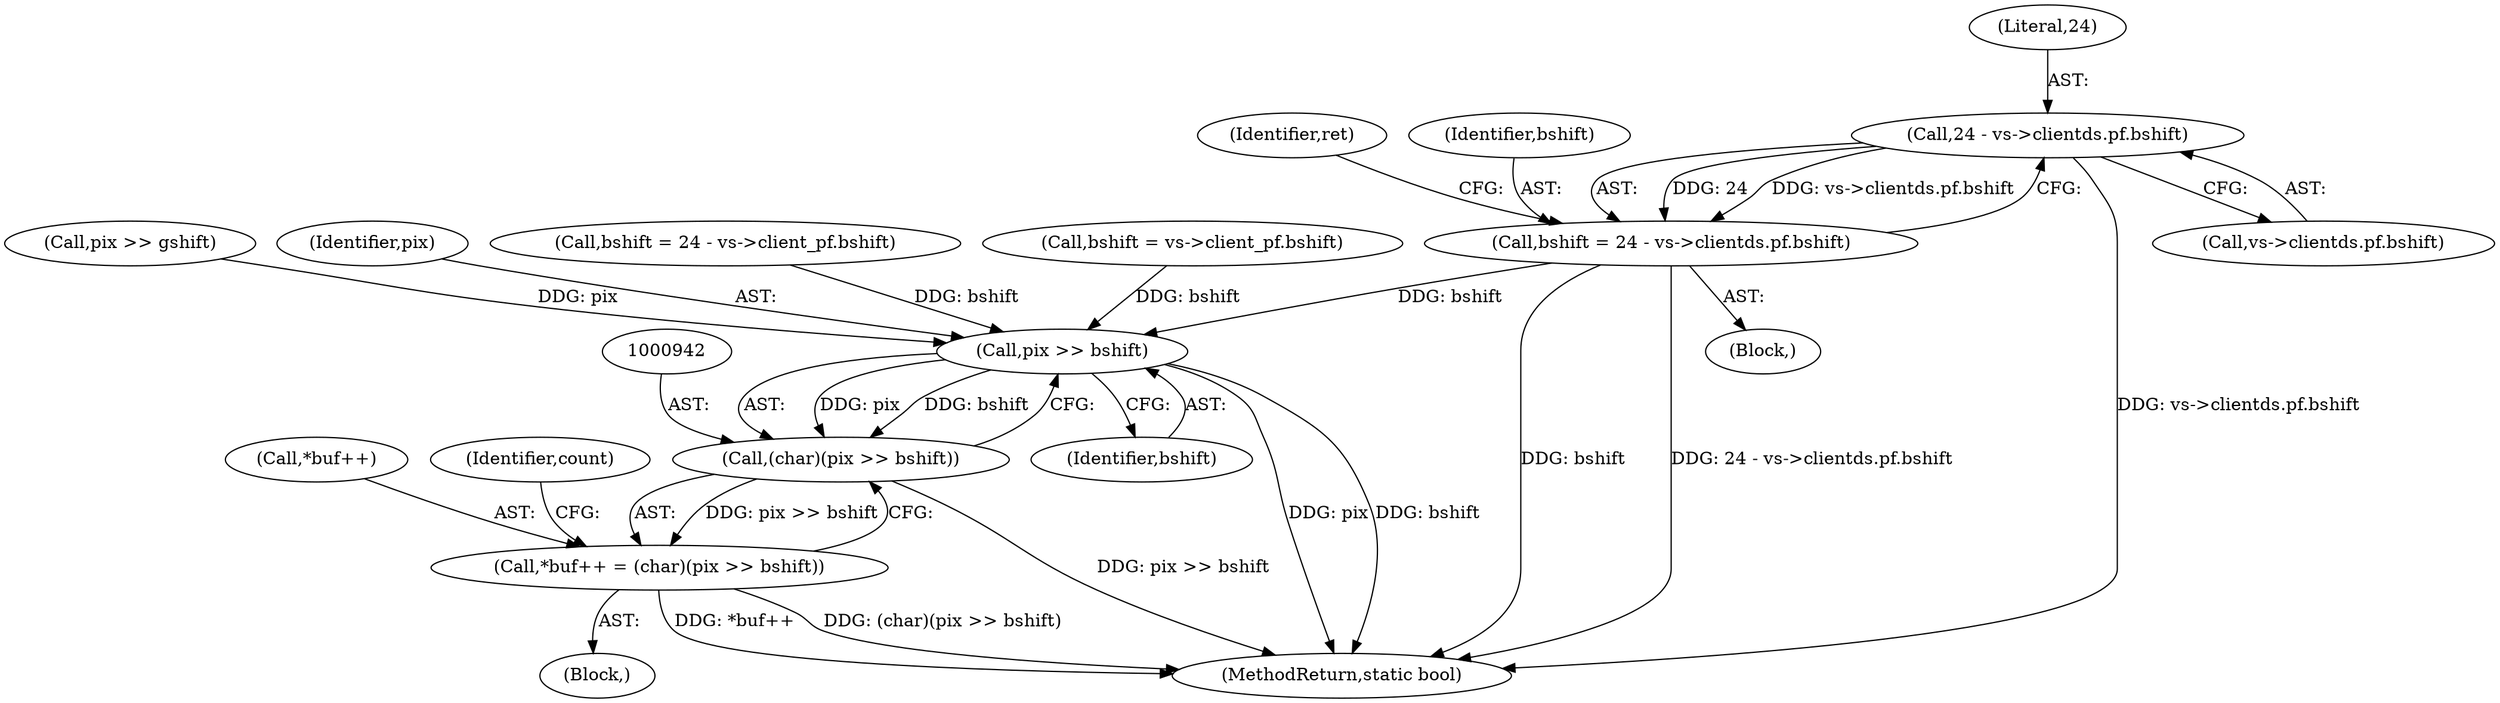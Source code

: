 digraph "0_qemu_9f64916da20eea67121d544698676295bbb105a7_0@pointer" {
"1000892" [label="(Call,24 - vs->clientds.pf.bshift)"];
"1000890" [label="(Call,bshift = 24 - vs->clientds.pf.bshift)"];
"1000943" [label="(Call,pix >> bshift)"];
"1000941" [label="(Call,(char)(pix >> bshift))"];
"1000937" [label="(Call,*buf++ = (char)(pix >> bshift))"];
"1000943" [label="(Call,pix >> bshift)"];
"1000934" [label="(Call,pix >> gshift)"];
"1000944" [label="(Identifier,pix)"];
"1000893" [label="(Literal,24)"];
"1000890" [label="(Call,bshift = 24 - vs->clientds.pf.bshift)"];
"1000945" [label="(Identifier,bshift)"];
"1000941" [label="(Call,(char)(pix >> bshift))"];
"1000937" [label="(Call,*buf++ = (char)(pix >> bshift))"];
"1000913" [label="(Block,)"];
"1000946" [label="(MethodReturn,static bool)"];
"1000878" [label="(Call,bshift = 24 - vs->client_pf.bshift)"];
"1000938" [label="(Call,*buf++)"];
"1000894" [label="(Call,vs->clientds.pf.bshift)"];
"1000912" [label="(Identifier,count)"];
"1000851" [label="(Call,bshift = vs->client_pf.bshift)"];
"1000902" [label="(Identifier,ret)"];
"1000889" [label="(Block,)"];
"1000892" [label="(Call,24 - vs->clientds.pf.bshift)"];
"1000891" [label="(Identifier,bshift)"];
"1000892" -> "1000890"  [label="AST: "];
"1000892" -> "1000894"  [label="CFG: "];
"1000893" -> "1000892"  [label="AST: "];
"1000894" -> "1000892"  [label="AST: "];
"1000890" -> "1000892"  [label="CFG: "];
"1000892" -> "1000946"  [label="DDG: vs->clientds.pf.bshift"];
"1000892" -> "1000890"  [label="DDG: 24"];
"1000892" -> "1000890"  [label="DDG: vs->clientds.pf.bshift"];
"1000890" -> "1000889"  [label="AST: "];
"1000891" -> "1000890"  [label="AST: "];
"1000902" -> "1000890"  [label="CFG: "];
"1000890" -> "1000946"  [label="DDG: bshift"];
"1000890" -> "1000946"  [label="DDG: 24 - vs->clientds.pf.bshift"];
"1000890" -> "1000943"  [label="DDG: bshift"];
"1000943" -> "1000941"  [label="AST: "];
"1000943" -> "1000945"  [label="CFG: "];
"1000944" -> "1000943"  [label="AST: "];
"1000945" -> "1000943"  [label="AST: "];
"1000941" -> "1000943"  [label="CFG: "];
"1000943" -> "1000946"  [label="DDG: pix"];
"1000943" -> "1000946"  [label="DDG: bshift"];
"1000943" -> "1000941"  [label="DDG: pix"];
"1000943" -> "1000941"  [label="DDG: bshift"];
"1000934" -> "1000943"  [label="DDG: pix"];
"1000851" -> "1000943"  [label="DDG: bshift"];
"1000878" -> "1000943"  [label="DDG: bshift"];
"1000941" -> "1000937"  [label="AST: "];
"1000942" -> "1000941"  [label="AST: "];
"1000937" -> "1000941"  [label="CFG: "];
"1000941" -> "1000946"  [label="DDG: pix >> bshift"];
"1000941" -> "1000937"  [label="DDG: pix >> bshift"];
"1000937" -> "1000913"  [label="AST: "];
"1000938" -> "1000937"  [label="AST: "];
"1000912" -> "1000937"  [label="CFG: "];
"1000937" -> "1000946"  [label="DDG: *buf++"];
"1000937" -> "1000946"  [label="DDG: (char)(pix >> bshift)"];
}
